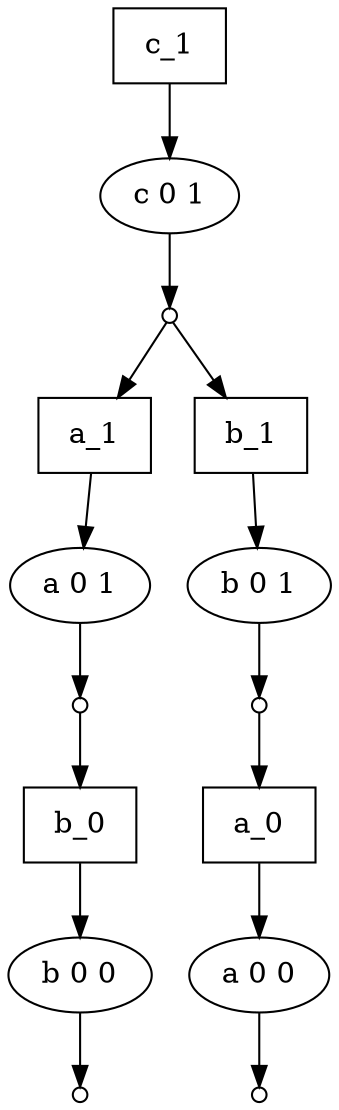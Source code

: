 digraph { 
a_0[shape=box];
a_0 -> O_a_0_0;

a_1[shape=box];
a_1 -> O_a_0_1;

b_0[shape=box];
b_0 -> O_b_0_0;

b_1[shape=box];
b_1 -> O_b_0_1;

c_1[shape=box];
c_1 -> O_c_0_1;
O_a_0_0[label="a 0 0"];
pintsol1[label="",shape=circle,fixedsize=true,width=0.1,height=0.1];
O_a_0_0 -> pintsol1;


O_a_0_1[label="a 0 1"];
pintsol2[label="",shape=circle,fixedsize=true,width=0.1,height=0.1];
O_a_0_1 -> pintsol2;
pintsol2 -> b_0;

O_b_0_0[label="b 0 0"];
pintsol3[label="",shape=circle,fixedsize=true,width=0.1,height=0.1];
O_b_0_0 -> pintsol3;


O_b_0_1[label="b 0 1"];
pintsol4[label="",shape=circle,fixedsize=true,width=0.1,height=0.1];
O_b_0_1 -> pintsol4;
pintsol4 -> a_0;

O_c_0_1[label="c 0 1"];
pintsol5[label="",shape=circle,fixedsize=true,width=0.1,height=0.1];
O_c_0_1 -> pintsol5;
pintsol5 -> a_1;
pintsol5 -> b_1;
}
